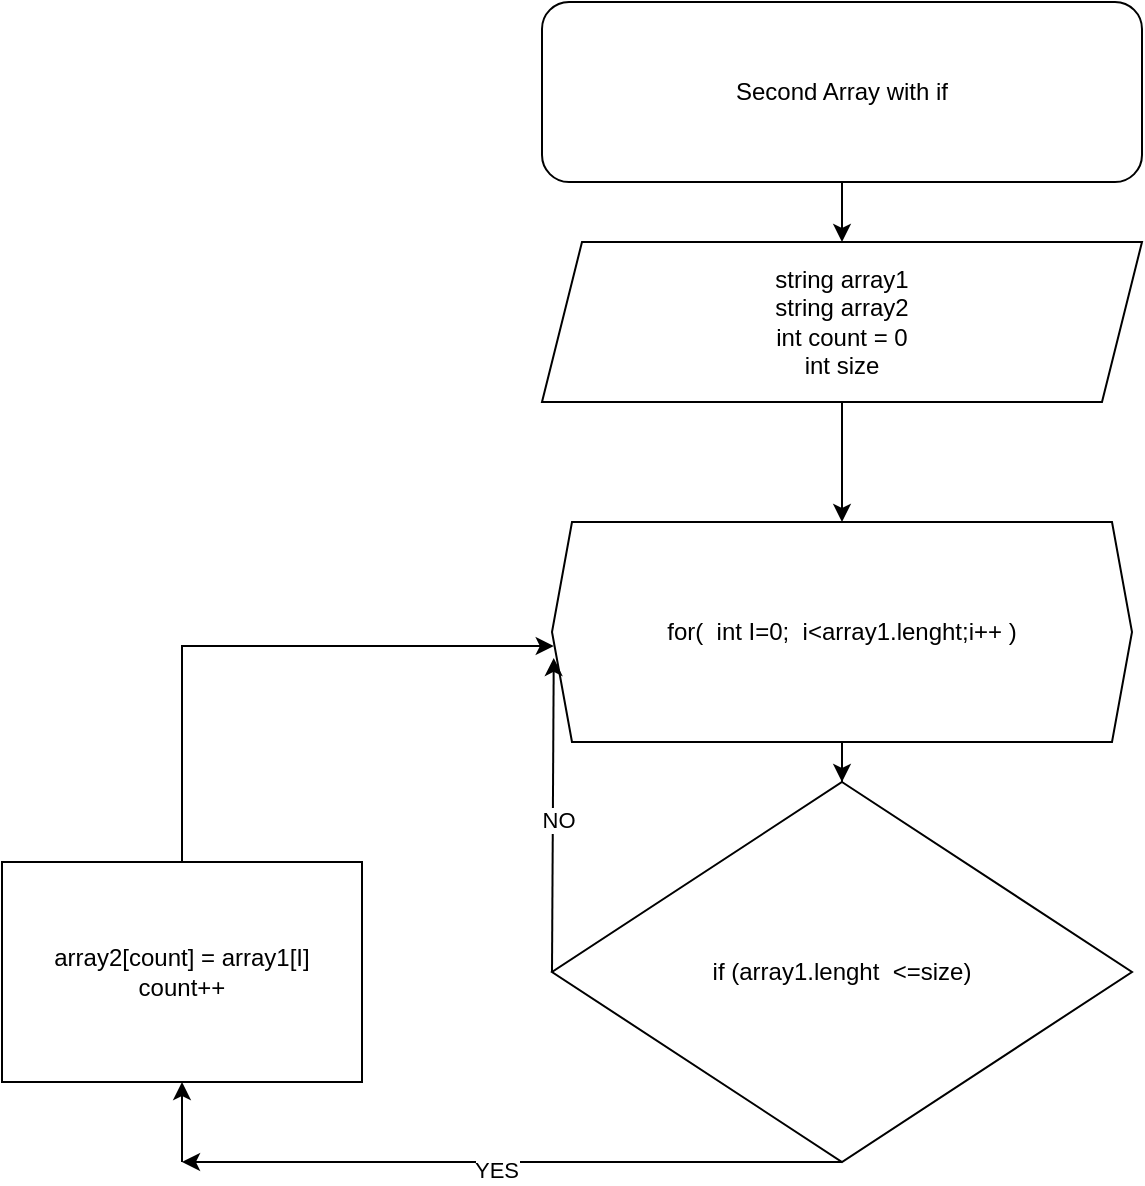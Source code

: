 <mxfile version="20.7.4" type="device"><diagram id="iawP05mPQESZt5N0Z7Qp" name="Страница 1"><mxGraphModel dx="838" dy="537" grid="1" gridSize="10" guides="1" tooltips="1" connect="1" arrows="1" fold="1" page="1" pageScale="1" pageWidth="827" pageHeight="1169" math="0" shadow="0"><root><mxCell id="0"/><mxCell id="1" parent="0"/><mxCell id="dxrbLpRBvsfOyyu8dqaH-5" value="" style="edgeStyle=orthogonalEdgeStyle;rounded=0;orthogonalLoop=1;jettySize=auto;html=1;" edge="1" parent="1" source="dxrbLpRBvsfOyyu8dqaH-1" target="dxrbLpRBvsfOyyu8dqaH-2"><mxGeometry relative="1" as="geometry"/></mxCell><mxCell id="dxrbLpRBvsfOyyu8dqaH-1" value="Second Array with if" style="rounded=1;whiteSpace=wrap;html=1;" vertex="1" parent="1"><mxGeometry x="270" y="70" width="300" height="90" as="geometry"/></mxCell><mxCell id="dxrbLpRBvsfOyyu8dqaH-6" value="" style="edgeStyle=orthogonalEdgeStyle;rounded=0;orthogonalLoop=1;jettySize=auto;html=1;" edge="1" parent="1" source="dxrbLpRBvsfOyyu8dqaH-2" target="dxrbLpRBvsfOyyu8dqaH-3"><mxGeometry relative="1" as="geometry"/></mxCell><mxCell id="dxrbLpRBvsfOyyu8dqaH-2" value="string array1&lt;br&gt;string array2&lt;br&gt;int count = 0&lt;br&gt;int size" style="shape=parallelogram;perimeter=parallelogramPerimeter;whiteSpace=wrap;html=1;fixedSize=1;" vertex="1" parent="1"><mxGeometry x="270" y="190" width="300" height="80" as="geometry"/></mxCell><mxCell id="dxrbLpRBvsfOyyu8dqaH-7" value="" style="edgeStyle=orthogonalEdgeStyle;rounded=0;orthogonalLoop=1;jettySize=auto;html=1;" edge="1" parent="1" source="dxrbLpRBvsfOyyu8dqaH-3" target="dxrbLpRBvsfOyyu8dqaH-4"><mxGeometry relative="1" as="geometry"/></mxCell><mxCell id="dxrbLpRBvsfOyyu8dqaH-3" value="for( &amp;nbsp;int I=0; &amp;nbsp;i&amp;lt;array1.lenght;i++ )" style="shape=hexagon;perimeter=hexagonPerimeter2;whiteSpace=wrap;html=1;fixedSize=1;size=10;" vertex="1" parent="1"><mxGeometry x="275" y="330" width="290" height="110" as="geometry"/></mxCell><mxCell id="dxrbLpRBvsfOyyu8dqaH-4" value="if (array1.lenght &amp;nbsp;&amp;lt;=size)" style="rhombus;whiteSpace=wrap;html=1;" vertex="1" parent="1"><mxGeometry x="275" y="460" width="290" height="190" as="geometry"/></mxCell><mxCell id="dxrbLpRBvsfOyyu8dqaH-13" style="edgeStyle=orthogonalEdgeStyle;rounded=0;orthogonalLoop=1;jettySize=auto;html=1;exitX=0.25;exitY=0;exitDx=0;exitDy=0;entryX=0.003;entryY=0.564;entryDx=0;entryDy=0;entryPerimeter=0;" edge="1" parent="1" source="dxrbLpRBvsfOyyu8dqaH-8" target="dxrbLpRBvsfOyyu8dqaH-3"><mxGeometry relative="1" as="geometry"><Array as="points"><mxPoint x="90" y="500"/><mxPoint x="90" y="392"/></Array></mxGeometry></mxCell><mxCell id="dxrbLpRBvsfOyyu8dqaH-8" value="array2[count] = array1[I]&lt;br&gt;count++" style="rounded=0;whiteSpace=wrap;html=1;" vertex="1" parent="1"><mxGeometry y="500" width="180" height="110" as="geometry"/></mxCell><mxCell id="dxrbLpRBvsfOyyu8dqaH-14" value="" style="endArrow=classic;html=1;rounded=0;exitX=0;exitY=0.5;exitDx=0;exitDy=0;entryX=0.003;entryY=0.618;entryDx=0;entryDy=0;entryPerimeter=0;" edge="1" parent="1" source="dxrbLpRBvsfOyyu8dqaH-4" target="dxrbLpRBvsfOyyu8dqaH-3"><mxGeometry width="50" height="50" relative="1" as="geometry"><mxPoint x="390" y="450" as="sourcePoint"/><mxPoint x="270" y="400" as="targetPoint"/></mxGeometry></mxCell><mxCell id="dxrbLpRBvsfOyyu8dqaH-17" value="NO" style="edgeLabel;html=1;align=center;verticalAlign=middle;resizable=0;points=[];" vertex="1" connectable="0" parent="dxrbLpRBvsfOyyu8dqaH-14"><mxGeometry x="-0.032" y="-2" relative="1" as="geometry"><mxPoint as="offset"/></mxGeometry></mxCell><mxCell id="dxrbLpRBvsfOyyu8dqaH-15" value="" style="endArrow=classic;html=1;rounded=0;exitX=0.5;exitY=1;exitDx=0;exitDy=0;" edge="1" parent="1" source="dxrbLpRBvsfOyyu8dqaH-4"><mxGeometry width="50" height="50" relative="1" as="geometry"><mxPoint x="390" y="450" as="sourcePoint"/><mxPoint x="90" y="650" as="targetPoint"/></mxGeometry></mxCell><mxCell id="dxrbLpRBvsfOyyu8dqaH-18" value="YES" style="edgeLabel;html=1;align=center;verticalAlign=middle;resizable=0;points=[];" vertex="1" connectable="0" parent="dxrbLpRBvsfOyyu8dqaH-15"><mxGeometry x="0.049" y="4" relative="1" as="geometry"><mxPoint as="offset"/></mxGeometry></mxCell><mxCell id="dxrbLpRBvsfOyyu8dqaH-16" value="" style="endArrow=classic;html=1;rounded=0;" edge="1" parent="1" target="dxrbLpRBvsfOyyu8dqaH-8"><mxGeometry width="50" height="50" relative="1" as="geometry"><mxPoint x="90" y="650" as="sourcePoint"/><mxPoint x="440" y="400" as="targetPoint"/></mxGeometry></mxCell></root></mxGraphModel></diagram></mxfile>